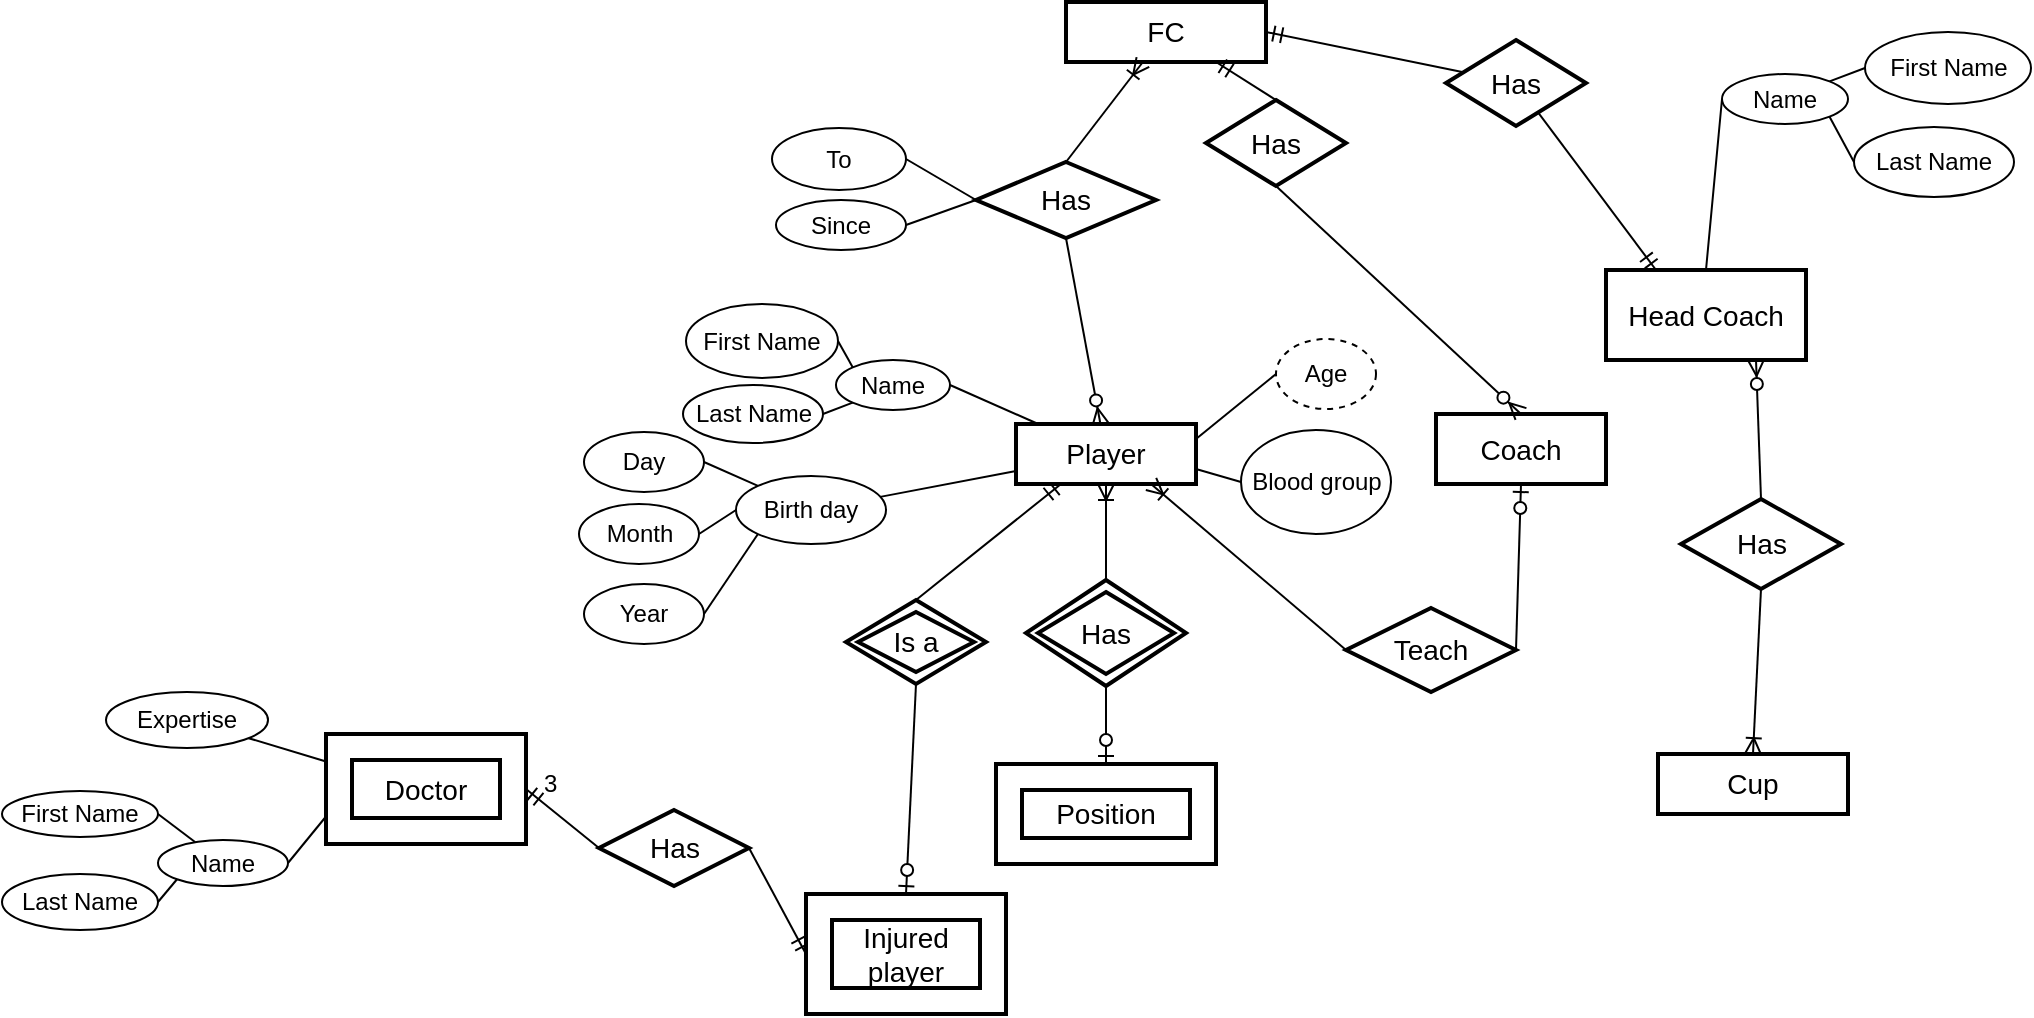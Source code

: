 <mxfile version="10.4.8" type="github"><diagram name="Page-1" id="e56a1550-8fbb-45ad-956c-1786394a9013"><mxGraphModel dx="2110" dy="533" grid="1" gridSize="10" guides="1" tooltips="1" connect="1" arrows="1" fold="1" page="1" pageScale="1" pageWidth="1100" pageHeight="850" background="#ffffff" math="0" shadow="0"><root><mxCell id="0"/><mxCell id="1" parent="0"/><mxCell id="apq4QGrBXz5iYKbzIYqq-2" value="FC" style="strokeWidth=2;whiteSpace=wrap;html=1;align=center;fontSize=14;" parent="1" vertex="1"><mxGeometry x="460" y="89" width="100" height="30" as="geometry"/></mxCell><mxCell id="apq4QGrBXz5iYKbzIYqq-28" style="rounded=0;orthogonalLoop=1;jettySize=auto;html=1;entryX=1;entryY=0.5;entryDx=0;entryDy=0;endArrow=none;endFill=0;" parent="1" source="apq4QGrBXz5iYKbzIYqq-3" target="RYt1uZxcFI_-BedDhEhb-3" edge="1"><mxGeometry relative="1" as="geometry"><mxPoint x="575" y="315" as="targetPoint"/></mxGeometry></mxCell><mxCell id="apq4QGrBXz5iYKbzIYqq-36" style="rounded=0;orthogonalLoop=1;jettySize=auto;html=1;endArrow=none;endFill=0;" parent="1" source="apq4QGrBXz5iYKbzIYqq-3" target="RYt1uZxcFI_-BedDhEhb-1" edge="1"><mxGeometry relative="1" as="geometry"><mxPoint x="330" y="350" as="targetPoint"/></mxGeometry></mxCell><mxCell id="apq4QGrBXz5iYKbzIYqq-57" style="rounded=0;orthogonalLoop=1;jettySize=auto;html=1;exitX=1;exitY=0.75;exitDx=0;exitDy=0;entryX=0;entryY=0.5;entryDx=0;entryDy=0;endArrow=none;endFill=0;" parent="1" source="apq4QGrBXz5iYKbzIYqq-3" target="apq4QGrBXz5iYKbzIYqq-29" edge="1"><mxGeometry relative="1" as="geometry"/></mxCell><mxCell id="apq4QGrBXz5iYKbzIYqq-58" style="rounded=0;orthogonalLoop=1;jettySize=auto;html=1;exitX=1;exitY=0.25;exitDx=0;exitDy=0;entryX=0;entryY=0.5;entryDx=0;entryDy=0;endArrow=none;endFill=0;" parent="1" source="apq4QGrBXz5iYKbzIYqq-3" target="apq4QGrBXz5iYKbzIYqq-32" edge="1"><mxGeometry relative="1" as="geometry"/></mxCell><mxCell id="apq4QGrBXz5iYKbzIYqq-3" value="Player&lt;br&gt;" style="strokeWidth=2;whiteSpace=wrap;html=1;align=center;fontSize=14;" parent="1" vertex="1"><mxGeometry x="435" y="300" width="90" height="30" as="geometry"/></mxCell><mxCell id="apq4QGrBXz5iYKbzIYqq-10" style="rounded=0;orthogonalLoop=1;jettySize=auto;html=1;endArrow=ERzeroToMany;endFill=1;exitX=0.5;exitY=1;exitDx=0;exitDy=0;" parent="1" source="apq4QGrBXz5iYKbzIYqq-6" target="apq4QGrBXz5iYKbzIYqq-3" edge="1"><mxGeometry relative="1" as="geometry"/></mxCell><mxCell id="apq4QGrBXz5iYKbzIYqq-11" style="rounded=0;orthogonalLoop=1;jettySize=auto;html=1;endArrow=ERoneToMany;endFill=0;exitX=0.5;exitY=0;exitDx=0;exitDy=0;" parent="1" source="apq4QGrBXz5iYKbzIYqq-6" target="apq4QGrBXz5iYKbzIYqq-2" edge="1"><mxGeometry relative="1" as="geometry"/></mxCell><mxCell id="BGSauwcj2o7iFnSYqg16-22" style="rounded=0;orthogonalLoop=1;jettySize=auto;html=1;exitX=0;exitY=0.5;exitDx=0;exitDy=0;endArrow=none;endFill=0;entryX=1;entryY=0.5;entryDx=0;entryDy=0;" parent="1" source="apq4QGrBXz5iYKbzIYqq-6" target="BGSauwcj2o7iFnSYqg16-19" edge="1"><mxGeometry relative="1" as="geometry"><mxPoint x="320" y="128" as="targetPoint"/></mxGeometry></mxCell><mxCell id="BGSauwcj2o7iFnSYqg16-23" style="rounded=0;orthogonalLoop=1;jettySize=auto;html=1;exitX=0;exitY=0.5;exitDx=0;exitDy=0;entryX=1;entryY=0.5;entryDx=0;entryDy=0;endArrow=none;endFill=0;" parent="1" source="apq4QGrBXz5iYKbzIYqq-6" target="BGSauwcj2o7iFnSYqg16-18" edge="1"><mxGeometry relative="1" as="geometry"/></mxCell><mxCell id="apq4QGrBXz5iYKbzIYqq-6" value="Has" style="shape=rhombus;strokeWidth=2;fontSize=17;perimeter=rhombusPerimeter;whiteSpace=wrap;html=1;align=center;fontSize=14;" parent="1" vertex="1"><mxGeometry x="415" y="169" width="90" height="38" as="geometry"/></mxCell><mxCell id="apq4QGrBXz5iYKbzIYqq-14" style="edgeStyle=orthogonalEdgeStyle;rounded=0;orthogonalLoop=1;jettySize=auto;html=1;entryX=0.5;entryY=1;entryDx=0;entryDy=0;exitX=0.5;exitY=0;exitDx=0;exitDy=0;endArrow=ERoneToMany;endFill=0;" parent="1" source="BGSauwcj2o7iFnSYqg16-17" target="apq4QGrBXz5iYKbzIYqq-3" edge="1"><mxGeometry relative="1" as="geometry"><mxPoint x="480" y="375" as="sourcePoint"/></mxGeometry></mxCell><mxCell id="apq4QGrBXz5iYKbzIYqq-15" style="rounded=0;orthogonalLoop=1;jettySize=auto;html=1;entryX=0.5;entryY=0;entryDx=0;entryDy=0;exitX=0.5;exitY=1;exitDx=0;exitDy=0;endArrow=ERzeroToOne;endFill=1;" parent="1" source="BGSauwcj2o7iFnSYqg16-17" target="znLBN34gIB1OzBkTnInc-1" edge="1"><mxGeometry relative="1" as="geometry"><mxPoint x="480" y="440" as="sourcePoint"/><mxPoint x="475" y="487" as="targetPoint"/></mxGeometry></mxCell><mxCell id="apq4QGrBXz5iYKbzIYqq-26" style="rounded=0;orthogonalLoop=1;jettySize=auto;html=1;exitX=0;exitY=1;exitDx=0;exitDy=0;entryX=1;entryY=0.5;entryDx=0;entryDy=0;endArrow=none;endFill=0;" parent="1" source="RYt1uZxcFI_-BedDhEhb-3" target="apq4QGrBXz5iYKbzIYqq-20" edge="1"><mxGeometry relative="1" as="geometry"><mxPoint x="462.5" y="335.5" as="sourcePoint"/></mxGeometry></mxCell><mxCell id="apq4QGrBXz5iYKbzIYqq-71" style="rounded=0;orthogonalLoop=1;jettySize=auto;html=1;exitX=0;exitY=0;exitDx=0;exitDy=0;entryX=1;entryY=0.5;entryDx=0;entryDy=0;endArrow=none;endFill=0;" parent="1" source="RYt1uZxcFI_-BedDhEhb-3" target="apq4QGrBXz5iYKbzIYqq-18" edge="1"><mxGeometry relative="1" as="geometry"><mxPoint x="417.5" y="300.5" as="sourcePoint"/></mxGeometry></mxCell><mxCell id="apq4QGrBXz5iYKbzIYqq-18" value="First Name&lt;br&gt;" style="ellipse;whiteSpace=wrap;html=1;" parent="1" vertex="1"><mxGeometry x="270" y="240" width="76" height="37" as="geometry"/></mxCell><mxCell id="apq4QGrBXz5iYKbzIYqq-20" value="Last Name" style="ellipse;whiteSpace=wrap;html=1;" parent="1" vertex="1"><mxGeometry x="268.5" y="280.5" width="70" height="29" as="geometry"/></mxCell><mxCell id="apq4QGrBXz5iYKbzIYqq-29" value="Blood group" style="ellipse;whiteSpace=wrap;html=1;" parent="1" vertex="1"><mxGeometry x="547.5" y="303" width="75" height="52" as="geometry"/></mxCell><mxCell id="apq4QGrBXz5iYKbzIYqq-32" value="Age" style="ellipse;whiteSpace=wrap;html=1;dashed=1;" parent="1" vertex="1"><mxGeometry x="565" y="257.5" width="50" height="35" as="geometry"/></mxCell><mxCell id="apq4QGrBXz5iYKbzIYqq-41" style="rounded=0;orthogonalLoop=1;jettySize=auto;html=1;entryX=1;entryY=0.5;entryDx=0;entryDy=0;exitX=0;exitY=0.5;exitDx=0;exitDy=0;endArrow=none;endFill=0;" parent="1" source="RYt1uZxcFI_-BedDhEhb-1" target="apq4QGrBXz5iYKbzIYqq-38" edge="1"><mxGeometry relative="1" as="geometry"><mxPoint x="275" y="350" as="sourcePoint"/></mxGeometry></mxCell><mxCell id="apq4QGrBXz5iYKbzIYqq-59" style="rounded=0;orthogonalLoop=1;jettySize=auto;html=1;exitX=0;exitY=1;exitDx=0;exitDy=0;entryX=1;entryY=0.5;entryDx=0;entryDy=0;endArrow=none;endFill=0;" parent="1" source="RYt1uZxcFI_-BedDhEhb-1" target="apq4QGrBXz5iYKbzIYqq-39" edge="1"><mxGeometry relative="1" as="geometry"><mxPoint x="291" y="375" as="sourcePoint"/></mxGeometry></mxCell><mxCell id="apq4QGrBXz5iYKbzIYqq-60" style="rounded=0;orthogonalLoop=1;jettySize=auto;html=1;exitX=0;exitY=0;exitDx=0;exitDy=0;entryX=1;entryY=0.5;entryDx=0;entryDy=0;endArrow=none;endFill=0;" parent="1" source="RYt1uZxcFI_-BedDhEhb-1" target="apq4QGrBXz5iYKbzIYqq-37" edge="1"><mxGeometry relative="1" as="geometry"><mxPoint x="291" y="325" as="sourcePoint"/></mxGeometry></mxCell><mxCell id="apq4QGrBXz5iYKbzIYqq-37" value="Day" style="ellipse;whiteSpace=wrap;html=1;" parent="1" vertex="1"><mxGeometry x="219" y="304" width="60" height="30" as="geometry"/></mxCell><mxCell id="apq4QGrBXz5iYKbzIYqq-38" value="Month" style="ellipse;whiteSpace=wrap;html=1;" parent="1" vertex="1"><mxGeometry x="216.5" y="340" width="60" height="30" as="geometry"/></mxCell><mxCell id="apq4QGrBXz5iYKbzIYqq-39" value="Year" style="ellipse;whiteSpace=wrap;html=1;" parent="1" vertex="1"><mxGeometry x="219" y="380" width="60" height="30" as="geometry"/></mxCell><mxCell id="apq4QGrBXz5iYKbzIYqq-52" style="rounded=0;orthogonalLoop=1;jettySize=auto;html=1;entryX=0;entryY=0.5;entryDx=0;entryDy=0;endArrow=none;endFill=0;exitX=0.5;exitY=0;exitDx=0;exitDy=0;" parent="1" source="apq4QGrBXz5iYKbzIYqq-43" target="RYt1uZxcFI_-BedDhEhb-12" edge="1"><mxGeometry relative="1" as="geometry"><mxPoint x="998" y="210" as="targetPoint"/></mxGeometry></mxCell><mxCell id="apq4QGrBXz5iYKbzIYqq-43" value="Head Coach" style="strokeWidth=2;whiteSpace=wrap;html=1;align=center;fontSize=14;" parent="1" vertex="1"><mxGeometry x="730" y="223" width="100" height="45" as="geometry"/></mxCell><mxCell id="apq4QGrBXz5iYKbzIYqq-45" style="rounded=0;orthogonalLoop=1;jettySize=auto;html=1;entryX=0.25;entryY=0;entryDx=0;entryDy=0;endArrow=ERmandOne;endFill=0;" parent="1" source="apq4QGrBXz5iYKbzIYqq-44" target="apq4QGrBXz5iYKbzIYqq-43" edge="1"><mxGeometry relative="1" as="geometry"/></mxCell><mxCell id="apq4QGrBXz5iYKbzIYqq-46" style="rounded=0;orthogonalLoop=1;jettySize=auto;html=1;entryX=1;entryY=0.5;entryDx=0;entryDy=0;endArrow=ERmandOne;endFill=0;" parent="1" source="apq4QGrBXz5iYKbzIYqq-44" target="apq4QGrBXz5iYKbzIYqq-2" edge="1"><mxGeometry relative="1" as="geometry"/></mxCell><mxCell id="apq4QGrBXz5iYKbzIYqq-44" value="Has" style="shape=rhombus;strokeWidth=2;fontSize=17;perimeter=rhombusPerimeter;whiteSpace=wrap;html=1;align=center;fontSize=14;" parent="1" vertex="1"><mxGeometry x="650" y="108" width="70" height="43" as="geometry"/></mxCell><mxCell id="apq4QGrBXz5iYKbzIYqq-56" style="rounded=0;orthogonalLoop=1;jettySize=auto;html=1;entryX=0.75;entryY=1;entryDx=0;entryDy=0;strokeColor=#000000;endArrow=ERoneToMany;endFill=0;exitX=0;exitY=0.5;exitDx=0;exitDy=0;" parent="1" source="apq4QGrBXz5iYKbzIYqq-53" target="apq4QGrBXz5iYKbzIYqq-3" edge="1"><mxGeometry relative="1" as="geometry"/></mxCell><mxCell id="apq4QGrBXz5iYKbzIYqq-61" style="rounded=0;orthogonalLoop=1;jettySize=auto;html=1;exitX=1;exitY=0.5;exitDx=0;exitDy=0;entryX=0.5;entryY=1;entryDx=0;entryDy=0;endArrow=ERzeroToOne;endFill=1;" parent="1" source="apq4QGrBXz5iYKbzIYqq-53" target="RYt1uZxcFI_-BedDhEhb-16" edge="1"><mxGeometry relative="1" as="geometry"/></mxCell><mxCell id="apq4QGrBXz5iYKbzIYqq-53" value="Teach" style="shape=rhombus;strokeWidth=2;fontSize=17;perimeter=rhombusPerimeter;whiteSpace=wrap;html=1;align=center;fontSize=14;" parent="1" vertex="1"><mxGeometry x="600" y="392" width="85" height="42" as="geometry"/></mxCell><mxCell id="apq4QGrBXz5iYKbzIYqq-62" style="rounded=0;orthogonalLoop=1;jettySize=auto;html=1;exitX=0.5;exitY=0;exitDx=0;exitDy=0;entryX=0.75;entryY=1;entryDx=0;entryDy=0;endArrow=ERzeroToMany;endFill=1;" parent="1" source="apq4QGrBXz5iYKbzIYqq-54" target="apq4QGrBXz5iYKbzIYqq-43" edge="1"><mxGeometry relative="1" as="geometry"/></mxCell><mxCell id="apq4QGrBXz5iYKbzIYqq-64" style="rounded=0;orthogonalLoop=1;jettySize=auto;html=1;exitX=0.5;exitY=1;exitDx=0;exitDy=0;entryX=0.5;entryY=0;entryDx=0;entryDy=0;endArrow=ERoneToMany;endFill=0;" parent="1" source="apq4QGrBXz5iYKbzIYqq-54" target="apq4QGrBXz5iYKbzIYqq-63" edge="1"><mxGeometry relative="1" as="geometry"/></mxCell><mxCell id="apq4QGrBXz5iYKbzIYqq-54" value="Has" style="shape=rhombus;strokeWidth=2;fontSize=17;perimeter=rhombusPerimeter;whiteSpace=wrap;html=1;align=center;fontSize=14;" parent="1" vertex="1"><mxGeometry x="767.5" y="337.5" width="80" height="45" as="geometry"/></mxCell><mxCell id="apq4QGrBXz5iYKbzIYqq-63" value="Cup" style="strokeWidth=2;whiteSpace=wrap;html=1;align=center;fontSize=14;" parent="1" vertex="1"><mxGeometry x="756" y="465" width="95" height="30" as="geometry"/></mxCell><mxCell id="BGSauwcj2o7iFnSYqg16-9" style="rounded=0;orthogonalLoop=1;jettySize=auto;html=1;exitX=1;exitY=0.5;exitDx=0;exitDy=0;entryX=0;entryY=0.75;entryDx=0;entryDy=0;endArrow=none;endFill=0;" parent="1" source="RYt1uZxcFI_-BedDhEhb-2" target="RYt1uZxcFI_-BedDhEhb-38" edge="1"><mxGeometry relative="1" as="geometry"><mxPoint x="-20" y="532" as="sourcePoint"/><mxPoint x="150" y="557" as="targetPoint"/></mxGeometry></mxCell><mxCell id="BGSauwcj2o7iFnSYqg16-16" style="rounded=0;orthogonalLoop=1;jettySize=auto;html=1;endArrow=none;endFill=0;exitX=0;exitY=0.25;exitDx=0;exitDy=0;" parent="1" source="RYt1uZxcFI_-BedDhEhb-38" target="BGSauwcj2o7iFnSYqg16-15" edge="1"><mxGeometry relative="1" as="geometry"><mxPoint x="105" y="528.224" as="sourcePoint"/></mxGeometry></mxCell><mxCell id="BGSauwcj2o7iFnSYqg16-7" style="rounded=0;orthogonalLoop=1;jettySize=auto;html=1;entryX=1;entryY=0.5;entryDx=0;entryDy=0;endArrow=none;endFill=0;" parent="1" source="RYt1uZxcFI_-BedDhEhb-2" target="BGSauwcj2o7iFnSYqg16-5" edge="1"><mxGeometry relative="1" as="geometry"><mxPoint x="24" y="407.5" as="sourcePoint"/></mxGeometry></mxCell><mxCell id="BGSauwcj2o7iFnSYqg16-8" style="rounded=0;orthogonalLoop=1;jettySize=auto;html=1;exitX=0;exitY=1;exitDx=0;exitDy=0;entryX=1;entryY=0.5;entryDx=0;entryDy=0;endArrow=none;endFill=0;" parent="1" source="RYt1uZxcFI_-BedDhEhb-2" target="BGSauwcj2o7iFnSYqg16-6" edge="1"><mxGeometry relative="1" as="geometry"><mxPoint x="24" y="457.5" as="sourcePoint"/></mxGeometry></mxCell><mxCell id="BGSauwcj2o7iFnSYqg16-5" value="First Name&lt;br&gt;" style="ellipse;whiteSpace=wrap;html=1;" parent="1" vertex="1"><mxGeometry x="-72" y="483.5" width="78" height="23" as="geometry"/></mxCell><mxCell id="BGSauwcj2o7iFnSYqg16-6" value="Last Name" style="ellipse;whiteSpace=wrap;html=1;" parent="1" vertex="1"><mxGeometry x="-72" y="525" width="78" height="28" as="geometry"/></mxCell><mxCell id="BGSauwcj2o7iFnSYqg16-12" style="rounded=0;orthogonalLoop=1;jettySize=auto;html=1;entryX=1;entryY=0.5;entryDx=0;entryDy=0;endArrow=ERmandOne;endFill=0;exitX=0;exitY=0.5;exitDx=0;exitDy=0;" parent="1" source="BGSauwcj2o7iFnSYqg16-11" target="RYt1uZxcFI_-BedDhEhb-38" edge="1"><mxGeometry relative="1" as="geometry"><mxPoint x="245" y="582" as="targetPoint"/></mxGeometry></mxCell><mxCell id="BGSauwcj2o7iFnSYqg16-13" style="rounded=0;orthogonalLoop=1;jettySize=auto;html=1;exitX=1;exitY=0.5;exitDx=0;exitDy=0;entryX=0;entryY=0.5;entryDx=0;entryDy=0;endArrow=ERmandOne;endFill=0;" parent="1" source="BGSauwcj2o7iFnSYqg16-11" target="RYt1uZxcFI_-BedDhEhb-28" edge="1"><mxGeometry relative="1" as="geometry"/></mxCell><mxCell id="BGSauwcj2o7iFnSYqg16-11" value="Has" style="shape=rhombus;strokeWidth=2;fontSize=17;perimeter=rhombusPerimeter;whiteSpace=wrap;html=1;align=center;fontSize=14;" parent="1" vertex="1"><mxGeometry x="226.5" y="493" width="75" height="38" as="geometry"/></mxCell><mxCell id="BGSauwcj2o7iFnSYqg16-15" value="Expertise" style="ellipse;whiteSpace=wrap;html=1;" parent="1" vertex="1"><mxGeometry x="-20" y="434" width="81" height="28" as="geometry"/></mxCell><mxCell id="BGSauwcj2o7iFnSYqg16-17" value="Has" style="shape=rhombus;double=1;strokeWidth=2;fontSize=17;perimeter=rhombusPerimeter;whiteSpace=wrap;html=1;align=center;fontSize=14;" parent="1" vertex="1"><mxGeometry x="440" y="378" width="80" height="53" as="geometry"/></mxCell><mxCell id="BGSauwcj2o7iFnSYqg16-18" value="To" style="ellipse;whiteSpace=wrap;html=1;" parent="1" vertex="1"><mxGeometry x="313" y="152" width="67" height="31" as="geometry"/></mxCell><mxCell id="BGSauwcj2o7iFnSYqg16-19" value="Since" style="ellipse;whiteSpace=wrap;html=1;" parent="1" vertex="1"><mxGeometry x="315" y="188" width="65" height="25" as="geometry"/></mxCell><mxCell id="RYt1uZxcFI_-BedDhEhb-1" value="Birth day" style="ellipse;whiteSpace=wrap;html=1;" parent="1" vertex="1"><mxGeometry x="295" y="326" width="75" height="34" as="geometry"/></mxCell><mxCell id="RYt1uZxcFI_-BedDhEhb-2" value="Name" style="ellipse;whiteSpace=wrap;html=1;" parent="1" vertex="1"><mxGeometry x="6" y="508" width="65" height="23" as="geometry"/></mxCell><mxCell id="RYt1uZxcFI_-BedDhEhb-3" value="Name" style="ellipse;whiteSpace=wrap;html=1;" parent="1" vertex="1"><mxGeometry x="345" y="268" width="57" height="25" as="geometry"/></mxCell><mxCell id="RYt1uZxcFI_-BedDhEhb-8" style="rounded=0;orthogonalLoop=1;jettySize=auto;html=1;exitX=1;exitY=1;exitDx=0;exitDy=0;entryX=0;entryY=0.5;entryDx=0;entryDy=0;endArrow=none;endFill=0;" parent="1" source="RYt1uZxcFI_-BedDhEhb-12" target="RYt1uZxcFI_-BedDhEhb-11" edge="1"><mxGeometry relative="1" as="geometry"><mxPoint x="935" y="162.5" as="sourcePoint"/></mxGeometry></mxCell><mxCell id="RYt1uZxcFI_-BedDhEhb-9" style="rounded=0;orthogonalLoop=1;jettySize=auto;html=1;exitX=1;exitY=0;exitDx=0;exitDy=0;entryX=0;entryY=0.5;entryDx=0;entryDy=0;endArrow=none;endFill=0;" parent="1" source="RYt1uZxcFI_-BedDhEhb-12" target="RYt1uZxcFI_-BedDhEhb-10" edge="1"><mxGeometry relative="1" as="geometry"><mxPoint x="890" y="127.5" as="sourcePoint"/></mxGeometry></mxCell><mxCell id="RYt1uZxcFI_-BedDhEhb-10" value="First Name&lt;br&gt;" style="ellipse;whiteSpace=wrap;html=1;" parent="1" vertex="1"><mxGeometry x="859.5" y="104" width="83" height="36" as="geometry"/></mxCell><mxCell id="RYt1uZxcFI_-BedDhEhb-11" value="Last Name" style="ellipse;whiteSpace=wrap;html=1;" parent="1" vertex="1"><mxGeometry x="854" y="151.5" width="80" height="35" as="geometry"/></mxCell><mxCell id="RYt1uZxcFI_-BedDhEhb-12" value="Name" style="ellipse;whiteSpace=wrap;html=1;" parent="1" vertex="1"><mxGeometry x="788" y="125" width="63" height="25" as="geometry"/></mxCell><mxCell id="RYt1uZxcFI_-BedDhEhb-16" value="Coach" style="strokeWidth=2;whiteSpace=wrap;html=1;align=center;fontSize=14;" parent="1" vertex="1"><mxGeometry x="645" y="295" width="85" height="35" as="geometry"/></mxCell><mxCell id="RYt1uZxcFI_-BedDhEhb-23" style="edgeStyle=none;rounded=0;orthogonalLoop=1;jettySize=auto;html=1;exitX=0.5;exitY=0;exitDx=0;exitDy=0;entryX=0.75;entryY=1;entryDx=0;entryDy=0;endArrow=ERmandOne;endFill=0;strokeColor=#000000;" parent="1" source="RYt1uZxcFI_-BedDhEhb-22" target="apq4QGrBXz5iYKbzIYqq-2" edge="1"><mxGeometry relative="1" as="geometry"/></mxCell><mxCell id="RYt1uZxcFI_-BedDhEhb-24" style="edgeStyle=none;rounded=0;orthogonalLoop=1;jettySize=auto;html=1;exitX=0.5;exitY=1;exitDx=0;exitDy=0;entryX=0.5;entryY=0;entryDx=0;entryDy=0;endArrow=ERzeroToMany;endFill=1;strokeColor=#000000;" parent="1" source="RYt1uZxcFI_-BedDhEhb-22" target="RYt1uZxcFI_-BedDhEhb-16" edge="1"><mxGeometry relative="1" as="geometry"/></mxCell><mxCell id="RYt1uZxcFI_-BedDhEhb-22" value="Has" style="shape=rhombus;strokeWidth=2;fontSize=17;perimeter=rhombusPerimeter;whiteSpace=wrap;html=1;align=center;fontSize=14;" parent="1" vertex="1"><mxGeometry x="530" y="138" width="70" height="43" as="geometry"/></mxCell><mxCell id="RYt1uZxcFI_-BedDhEhb-28" value="Injured player&lt;br&gt;" style="shape=ext;strokeWidth=2;margin=10;double=1;whiteSpace=wrap;html=1;align=center;fontSize=14;" parent="1" vertex="1"><mxGeometry x="330" y="535" width="100" height="60" as="geometry"/></mxCell><mxCell id="RYt1uZxcFI_-BedDhEhb-30" style="edgeStyle=none;rounded=0;orthogonalLoop=1;jettySize=auto;html=1;exitX=0.5;exitY=1;exitDx=0;exitDy=0;entryX=0.5;entryY=0;entryDx=0;entryDy=0;endArrow=ERzeroToOne;endFill=1;strokeColor=#000000;" parent="1" source="RYt1uZxcFI_-BedDhEhb-29" target="RYt1uZxcFI_-BedDhEhb-28" edge="1"><mxGeometry relative="1" as="geometry"/></mxCell><mxCell id="RYt1uZxcFI_-BedDhEhb-31" style="edgeStyle=none;rounded=0;orthogonalLoop=1;jettySize=auto;html=1;exitX=0.5;exitY=0;exitDx=0;exitDy=0;entryX=0.25;entryY=1;entryDx=0;entryDy=0;endArrow=ERmandOne;endFill=0;strokeColor=#000000;" parent="1" source="RYt1uZxcFI_-BedDhEhb-29" target="apq4QGrBXz5iYKbzIYqq-3" edge="1"><mxGeometry relative="1" as="geometry"/></mxCell><mxCell id="RYt1uZxcFI_-BedDhEhb-29" value="Is a" style="shape=rhombus;double=1;strokeWidth=2;fontSize=17;perimeter=rhombusPerimeter;whiteSpace=wrap;html=1;align=center;fontSize=14;" parent="1" vertex="1"><mxGeometry x="350" y="388" width="70" height="42" as="geometry"/></mxCell><mxCell id="RYt1uZxcFI_-BedDhEhb-38" value="Doctor&lt;br&gt;" style="shape=ext;strokeWidth=2;margin=10;double=1;whiteSpace=wrap;html=1;align=center;fontSize=14;" parent="1" vertex="1"><mxGeometry x="90" y="455" width="100" height="55" as="geometry"/></mxCell><mxCell id="znLBN34gIB1OzBkTnInc-1" value="Position" style="shape=ext;strokeWidth=2;margin=10;double=1;whiteSpace=wrap;html=1;align=center;fontSize=14;" vertex="1" parent="1"><mxGeometry x="425" y="470" width="110" height="50" as="geometry"/></mxCell><mxCell id="znLBN34gIB1OzBkTnInc-2" value="3" style="text;html=1;resizable=0;points=[];autosize=1;align=left;verticalAlign=top;spacingTop=-4;" vertex="1" parent="1"><mxGeometry x="196.5" y="470" width="20" height="20" as="geometry"/></mxCell></root></mxGraphModel></diagram></mxfile>
